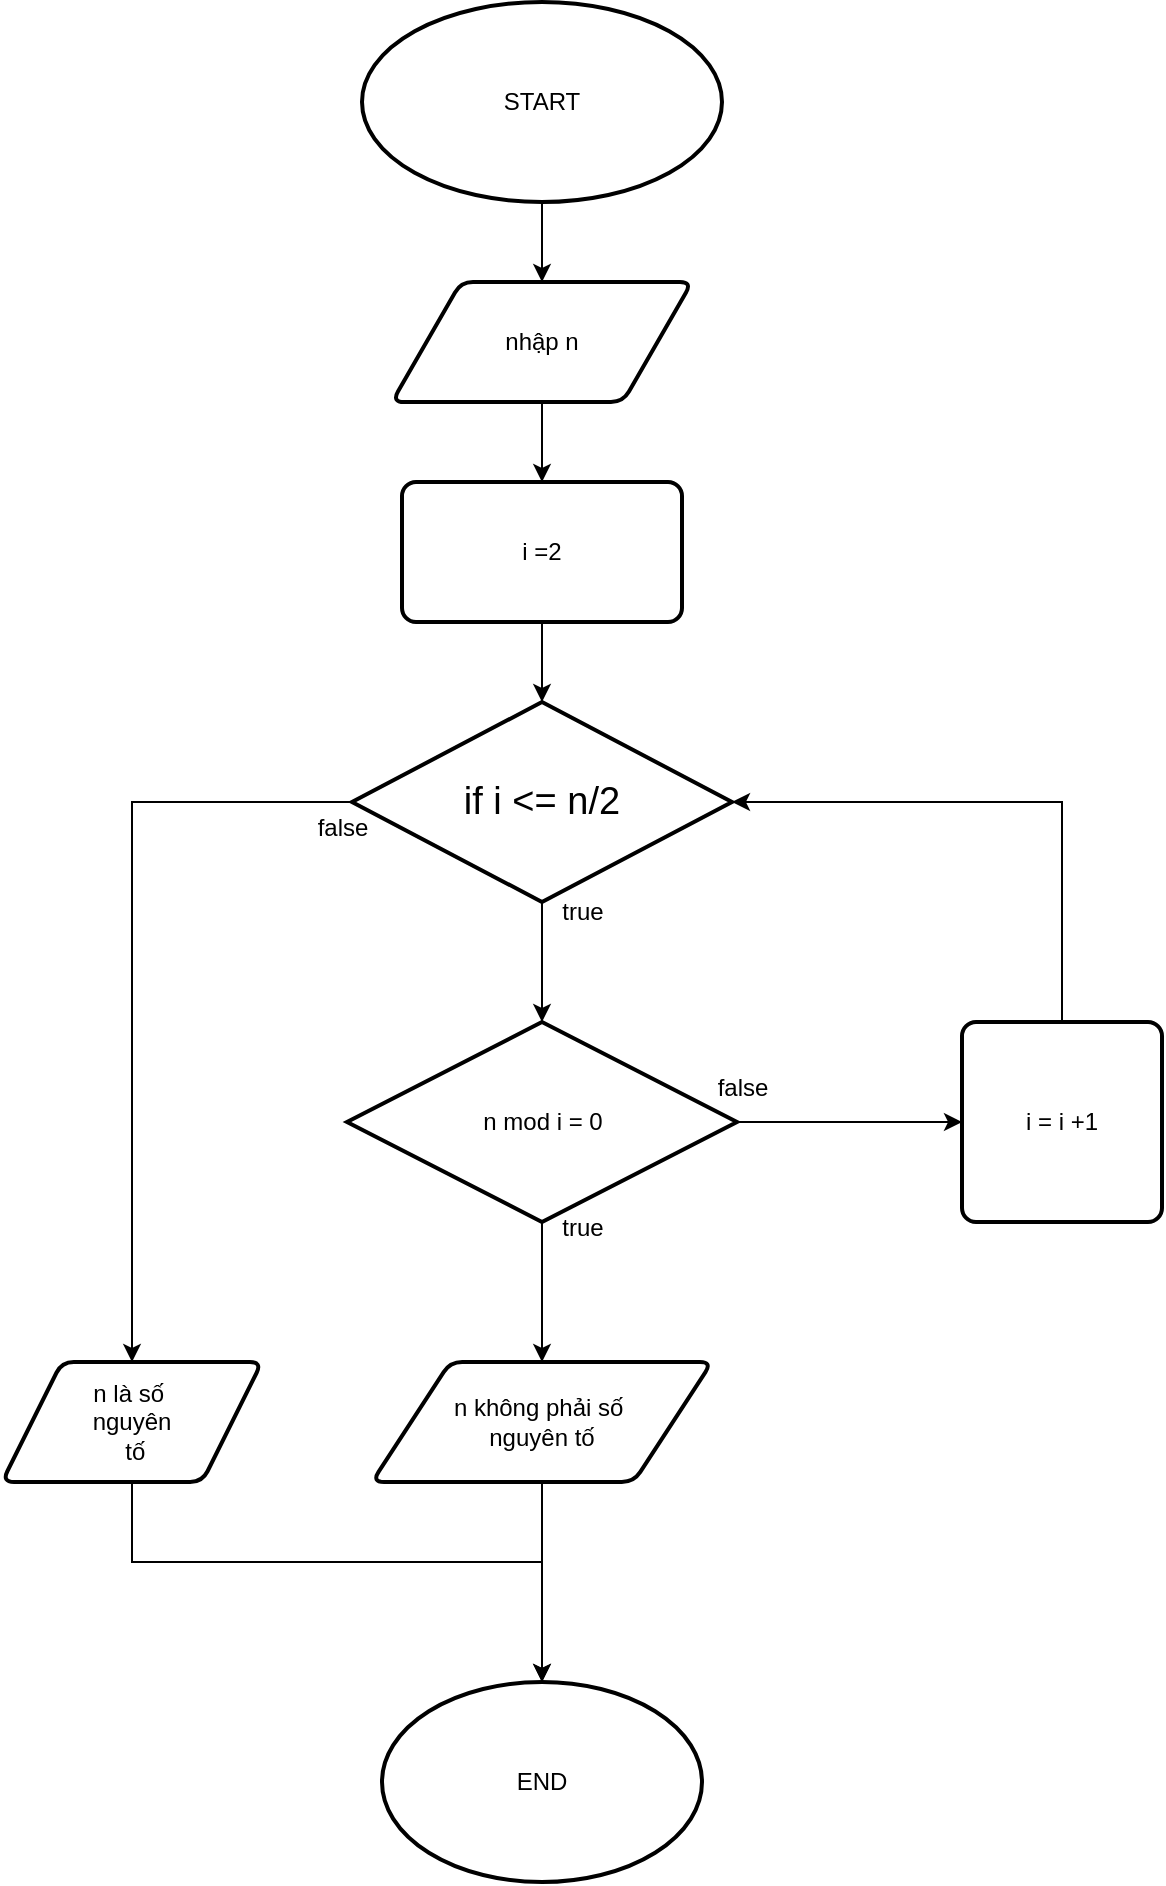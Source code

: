 <mxfile version="25.0.3">
  <diagram name="Trang-1" id="EzW0xScxfdDuLIqm9-0k">
    <mxGraphModel dx="1134" dy="989" grid="1" gridSize="10" guides="1" tooltips="1" connect="1" arrows="1" fold="1" page="0" pageScale="1" pageWidth="827" pageHeight="1169" math="0" shadow="0">
      <root>
        <mxCell id="0" />
        <mxCell id="1" parent="0" />
        <mxCell id="7TRwSiytGqQYxqVTM1Wr-7" style="edgeStyle=orthogonalEdgeStyle;rounded=0;orthogonalLoop=1;jettySize=auto;html=1;entryX=0.5;entryY=0;entryDx=0;entryDy=0;" edge="1" parent="1" source="7TRwSiytGqQYxqVTM1Wr-1" target="7TRwSiytGqQYxqVTM1Wr-2">
          <mxGeometry relative="1" as="geometry" />
        </mxCell>
        <mxCell id="7TRwSiytGqQYxqVTM1Wr-1" value="START" style="strokeWidth=2;html=1;shape=mxgraph.flowchart.start_2;whiteSpace=wrap;" vertex="1" parent="1">
          <mxGeometry x="430" y="-240" width="180" height="100" as="geometry" />
        </mxCell>
        <mxCell id="7TRwSiytGqQYxqVTM1Wr-14" style="edgeStyle=orthogonalEdgeStyle;rounded=0;orthogonalLoop=1;jettySize=auto;html=1;" edge="1" parent="1" source="7TRwSiytGqQYxqVTM1Wr-2" target="7TRwSiytGqQYxqVTM1Wr-13">
          <mxGeometry relative="1" as="geometry" />
        </mxCell>
        <mxCell id="7TRwSiytGqQYxqVTM1Wr-2" value="nhập n" style="shape=parallelogram;html=1;strokeWidth=2;perimeter=parallelogramPerimeter;whiteSpace=wrap;rounded=1;arcSize=12;size=0.23;" vertex="1" parent="1">
          <mxGeometry x="445" y="-100" width="150" height="60" as="geometry" />
        </mxCell>
        <mxCell id="7TRwSiytGqQYxqVTM1Wr-16" style="edgeStyle=orthogonalEdgeStyle;rounded=0;orthogonalLoop=1;jettySize=auto;html=1;" edge="1" parent="1" source="7TRwSiytGqQYxqVTM1Wr-12" target="7TRwSiytGqQYxqVTM1Wr-17">
          <mxGeometry relative="1" as="geometry">
            <mxPoint x="520" y="440" as="targetPoint" />
          </mxGeometry>
        </mxCell>
        <mxCell id="7TRwSiytGqQYxqVTM1Wr-24" style="edgeStyle=orthogonalEdgeStyle;rounded=0;orthogonalLoop=1;jettySize=auto;html=1;entryX=0.5;entryY=0;entryDx=0;entryDy=0;" edge="1" parent="1" source="7TRwSiytGqQYxqVTM1Wr-12" target="7TRwSiytGqQYxqVTM1Wr-31">
          <mxGeometry relative="1" as="geometry">
            <mxPoint x="285.053" y="430" as="targetPoint" />
          </mxGeometry>
        </mxCell>
        <mxCell id="7TRwSiytGqQYxqVTM1Wr-12" value="&lt;font style=&quot;font-size: 19px;&quot;&gt;if i &amp;lt;= n/2&lt;/font&gt;" style="strokeWidth=2;html=1;shape=mxgraph.flowchart.decision;whiteSpace=wrap;" vertex="1" parent="1">
          <mxGeometry x="425" y="110" width="190" height="100" as="geometry" />
        </mxCell>
        <mxCell id="7TRwSiytGqQYxqVTM1Wr-15" style="edgeStyle=orthogonalEdgeStyle;rounded=0;orthogonalLoop=1;jettySize=auto;html=1;" edge="1" parent="1" source="7TRwSiytGqQYxqVTM1Wr-13">
          <mxGeometry relative="1" as="geometry">
            <mxPoint x="520" y="110" as="targetPoint" />
          </mxGeometry>
        </mxCell>
        <mxCell id="7TRwSiytGqQYxqVTM1Wr-13" value="i =2" style="rounded=1;whiteSpace=wrap;html=1;absoluteArcSize=1;arcSize=14;strokeWidth=2;" vertex="1" parent="1">
          <mxGeometry x="450" width="140" height="70" as="geometry" />
        </mxCell>
        <mxCell id="7TRwSiytGqQYxqVTM1Wr-18" style="edgeStyle=orthogonalEdgeStyle;rounded=0;orthogonalLoop=1;jettySize=auto;html=1;" edge="1" parent="1" source="7TRwSiytGqQYxqVTM1Wr-17" target="7TRwSiytGqQYxqVTM1Wr-19">
          <mxGeometry relative="1" as="geometry">
            <mxPoint x="730" y="460" as="targetPoint" />
          </mxGeometry>
        </mxCell>
        <mxCell id="7TRwSiytGqQYxqVTM1Wr-30" style="edgeStyle=orthogonalEdgeStyle;rounded=0;orthogonalLoop=1;jettySize=auto;html=1;entryX=0.5;entryY=0;entryDx=0;entryDy=0;" edge="1" parent="1" source="7TRwSiytGqQYxqVTM1Wr-17" target="7TRwSiytGqQYxqVTM1Wr-29">
          <mxGeometry relative="1" as="geometry" />
        </mxCell>
        <mxCell id="7TRwSiytGqQYxqVTM1Wr-17" value="n mod i = 0" style="strokeWidth=2;html=1;shape=mxgraph.flowchart.decision;whiteSpace=wrap;" vertex="1" parent="1">
          <mxGeometry x="422.5" y="270" width="195" height="100" as="geometry" />
        </mxCell>
        <mxCell id="7TRwSiytGqQYxqVTM1Wr-19" value="i = i +1" style="rounded=1;whiteSpace=wrap;html=1;absoluteArcSize=1;arcSize=14;strokeWidth=2;" vertex="1" parent="1">
          <mxGeometry x="730" y="270" width="100" height="100" as="geometry" />
        </mxCell>
        <mxCell id="7TRwSiytGqQYxqVTM1Wr-20" style="edgeStyle=orthogonalEdgeStyle;rounded=0;orthogonalLoop=1;jettySize=auto;html=1;entryX=1;entryY=0.5;entryDx=0;entryDy=0;entryPerimeter=0;" edge="1" parent="1" source="7TRwSiytGqQYxqVTM1Wr-19" target="7TRwSiytGqQYxqVTM1Wr-12">
          <mxGeometry relative="1" as="geometry">
            <Array as="points">
              <mxPoint x="780" y="160" />
            </Array>
          </mxGeometry>
        </mxCell>
        <mxCell id="7TRwSiytGqQYxqVTM1Wr-21" value="true" style="text;html=1;align=center;verticalAlign=middle;resizable=0;points=[];autosize=1;strokeColor=none;fillColor=none;" vertex="1" parent="1">
          <mxGeometry x="520" y="200" width="40" height="30" as="geometry" />
        </mxCell>
        <mxCell id="7TRwSiytGqQYxqVTM1Wr-26" value="false" style="text;html=1;align=center;verticalAlign=middle;resizable=0;points=[];autosize=1;strokeColor=none;fillColor=none;" vertex="1" parent="1">
          <mxGeometry x="395" y="158" width="50" height="30" as="geometry" />
        </mxCell>
        <mxCell id="7TRwSiytGqQYxqVTM1Wr-27" value="true" style="text;html=1;align=center;verticalAlign=middle;resizable=0;points=[];autosize=1;strokeColor=none;fillColor=none;" vertex="1" parent="1">
          <mxGeometry x="520" y="358" width="40" height="30" as="geometry" />
        </mxCell>
        <mxCell id="7TRwSiytGqQYxqVTM1Wr-28" value="false" style="text;html=1;align=center;verticalAlign=middle;resizable=0;points=[];autosize=1;strokeColor=none;fillColor=none;" vertex="1" parent="1">
          <mxGeometry x="595" y="288" width="50" height="30" as="geometry" />
        </mxCell>
        <mxCell id="7TRwSiytGqQYxqVTM1Wr-34" style="edgeStyle=orthogonalEdgeStyle;rounded=0;orthogonalLoop=1;jettySize=auto;html=1;" edge="1" parent="1" source="7TRwSiytGqQYxqVTM1Wr-29">
          <mxGeometry relative="1" as="geometry">
            <mxPoint x="520" y="600" as="targetPoint" />
          </mxGeometry>
        </mxCell>
        <mxCell id="7TRwSiytGqQYxqVTM1Wr-29" value="&lt;br&gt;&lt;span style=&quot;color: rgb(0, 0, 0); font-family: Helvetica; font-size: 12px; font-style: normal; font-variant-ligatures: normal; font-variant-caps: normal; font-weight: 400; letter-spacing: normal; orphans: 2; text-align: center; text-indent: 0px; text-transform: none; widows: 2; word-spacing: 0px; -webkit-text-stroke-width: 0px; white-space: normal; background-color: rgb(255, 255, 255); text-decoration-thickness: initial; text-decoration-style: initial; text-decoration-color: initial; display: inline !important; float: none;&quot;&gt;n không phải số&amp;nbsp;&lt;/span&gt;&lt;div&gt;&lt;span style=&quot;color: rgb(0, 0, 0); font-family: Helvetica; font-size: 12px; font-style: normal; font-variant-ligatures: normal; font-variant-caps: normal; font-weight: 400; letter-spacing: normal; orphans: 2; text-align: center; text-indent: 0px; text-transform: none; widows: 2; word-spacing: 0px; -webkit-text-stroke-width: 0px; white-space: normal; background-color: rgb(255, 255, 255); text-decoration-thickness: initial; text-decoration-style: initial; text-decoration-color: initial; display: inline !important; float: none;&quot;&gt;nguyên tố&lt;/span&gt;&lt;br&gt;&lt;br&gt;&lt;/div&gt;" style="shape=parallelogram;html=1;strokeWidth=2;perimeter=parallelogramPerimeter;whiteSpace=wrap;rounded=1;arcSize=12;size=0.23;" vertex="1" parent="1">
          <mxGeometry x="435" y="440" width="170" height="60" as="geometry" />
        </mxCell>
        <mxCell id="7TRwSiytGqQYxqVTM1Wr-31" value="&lt;br&gt;&lt;span style=&quot;color: rgb(0, 0, 0); font-family: Helvetica; font-size: 12px; font-style: normal; font-variant-ligatures: normal; font-variant-caps: normal; font-weight: 400; letter-spacing: normal; orphans: 2; text-align: center; text-indent: 0px; text-transform: none; widows: 2; word-spacing: 0px; -webkit-text-stroke-width: 0px; white-space: normal; background-color: rgb(255, 255, 255); text-decoration-thickness: initial; text-decoration-style: initial; text-decoration-color: initial; display: inline !important; float: none;&quot;&gt;n là số&amp;nbsp;&lt;/span&gt;&lt;div&gt;&lt;span style=&quot;color: rgb(0, 0, 0); font-family: Helvetica; font-size: 12px; font-style: normal; font-variant-ligatures: normal; font-variant-caps: normal; font-weight: 400; letter-spacing: normal; orphans: 2; text-align: center; text-indent: 0px; text-transform: none; widows: 2; word-spacing: 0px; -webkit-text-stroke-width: 0px; white-space: normal; background-color: rgb(255, 255, 255); text-decoration-thickness: initial; text-decoration-style: initial; text-decoration-color: initial; display: inline !important; float: none;&quot;&gt;nguyên&lt;/span&gt;&lt;div&gt;&lt;span style=&quot;color: rgb(0, 0, 0); font-family: Helvetica; font-size: 12px; font-style: normal; font-variant-ligatures: normal; font-variant-caps: normal; font-weight: 400; letter-spacing: normal; orphans: 2; text-align: center; text-indent: 0px; text-transform: none; widows: 2; word-spacing: 0px; -webkit-text-stroke-width: 0px; white-space: normal; background-color: rgb(255, 255, 255); text-decoration-thickness: initial; text-decoration-style: initial; text-decoration-color: initial; display: inline !important; float: none;&quot;&gt;&amp;nbsp;tố&lt;/span&gt;&lt;br&gt;&lt;br&gt;&lt;/div&gt;&lt;/div&gt;" style="shape=parallelogram;html=1;strokeWidth=2;perimeter=parallelogramPerimeter;whiteSpace=wrap;rounded=1;arcSize=12;size=0.23;" vertex="1" parent="1">
          <mxGeometry x="250" y="440" width="130" height="60" as="geometry" />
        </mxCell>
        <mxCell id="7TRwSiytGqQYxqVTM1Wr-32" value="END" style="strokeWidth=2;html=1;shape=mxgraph.flowchart.start_2;whiteSpace=wrap;" vertex="1" parent="1">
          <mxGeometry x="440" y="600" width="160" height="100" as="geometry" />
        </mxCell>
        <mxCell id="7TRwSiytGqQYxqVTM1Wr-33" style="edgeStyle=orthogonalEdgeStyle;rounded=0;orthogonalLoop=1;jettySize=auto;html=1;entryX=0.5;entryY=0;entryDx=0;entryDy=0;entryPerimeter=0;" edge="1" parent="1" source="7TRwSiytGqQYxqVTM1Wr-31" target="7TRwSiytGqQYxqVTM1Wr-32">
          <mxGeometry relative="1" as="geometry">
            <Array as="points">
              <mxPoint x="315" y="540" />
              <mxPoint x="520" y="540" />
            </Array>
          </mxGeometry>
        </mxCell>
      </root>
    </mxGraphModel>
  </diagram>
</mxfile>
